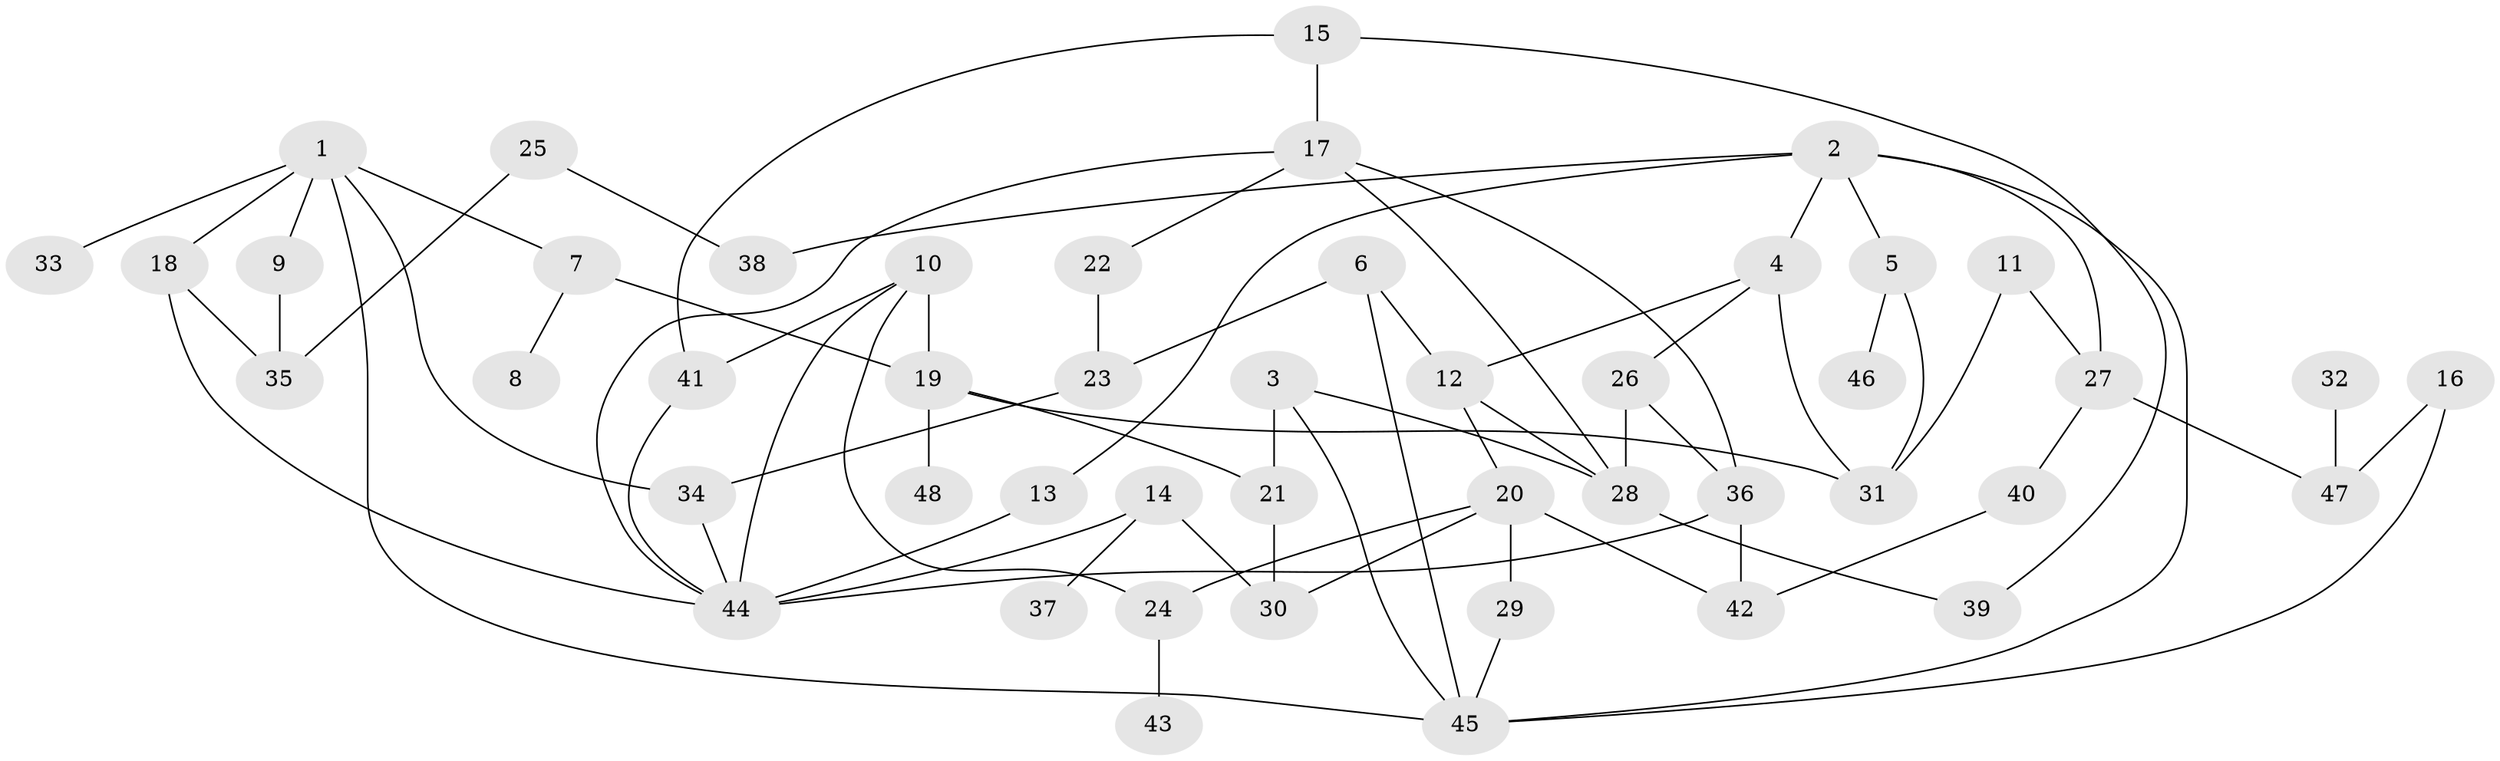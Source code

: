// original degree distribution, {6: 0.020833333333333332, 8: 0.010416666666666666, 3: 0.21875, 4: 0.125, 2: 0.3020833333333333, 5: 0.041666666666666664, 9: 0.010416666666666666, 1: 0.2708333333333333}
// Generated by graph-tools (version 1.1) at 2025/01/03/09/25 03:01:03]
// undirected, 48 vertices, 74 edges
graph export_dot {
graph [start="1"]
  node [color=gray90,style=filled];
  1;
  2;
  3;
  4;
  5;
  6;
  7;
  8;
  9;
  10;
  11;
  12;
  13;
  14;
  15;
  16;
  17;
  18;
  19;
  20;
  21;
  22;
  23;
  24;
  25;
  26;
  27;
  28;
  29;
  30;
  31;
  32;
  33;
  34;
  35;
  36;
  37;
  38;
  39;
  40;
  41;
  42;
  43;
  44;
  45;
  46;
  47;
  48;
  1 -- 7 [weight=1.0];
  1 -- 9 [weight=1.0];
  1 -- 18 [weight=1.0];
  1 -- 33 [weight=1.0];
  1 -- 34 [weight=1.0];
  1 -- 45 [weight=1.0];
  2 -- 4 [weight=1.0];
  2 -- 5 [weight=1.0];
  2 -- 13 [weight=1.0];
  2 -- 27 [weight=1.0];
  2 -- 38 [weight=1.0];
  2 -- 45 [weight=1.0];
  3 -- 21 [weight=1.0];
  3 -- 28 [weight=1.0];
  3 -- 45 [weight=1.0];
  4 -- 12 [weight=1.0];
  4 -- 26 [weight=1.0];
  4 -- 31 [weight=1.0];
  5 -- 31 [weight=1.0];
  5 -- 46 [weight=1.0];
  6 -- 12 [weight=1.0];
  6 -- 23 [weight=1.0];
  6 -- 45 [weight=1.0];
  7 -- 8 [weight=1.0];
  7 -- 19 [weight=1.0];
  9 -- 35 [weight=1.0];
  10 -- 19 [weight=1.0];
  10 -- 24 [weight=1.0];
  10 -- 41 [weight=1.0];
  10 -- 44 [weight=1.0];
  11 -- 27 [weight=1.0];
  11 -- 31 [weight=1.0];
  12 -- 20 [weight=1.0];
  12 -- 28 [weight=1.0];
  13 -- 44 [weight=1.0];
  14 -- 30 [weight=1.0];
  14 -- 37 [weight=1.0];
  14 -- 44 [weight=1.0];
  15 -- 17 [weight=1.0];
  15 -- 39 [weight=1.0];
  15 -- 41 [weight=1.0];
  16 -- 45 [weight=1.0];
  16 -- 47 [weight=1.0];
  17 -- 22 [weight=1.0];
  17 -- 28 [weight=1.0];
  17 -- 36 [weight=1.0];
  17 -- 44 [weight=1.0];
  18 -- 35 [weight=1.0];
  18 -- 44 [weight=1.0];
  19 -- 21 [weight=1.0];
  19 -- 31 [weight=1.0];
  19 -- 48 [weight=1.0];
  20 -- 24 [weight=1.0];
  20 -- 29 [weight=1.0];
  20 -- 30 [weight=1.0];
  20 -- 42 [weight=1.0];
  21 -- 30 [weight=1.0];
  22 -- 23 [weight=1.0];
  23 -- 34 [weight=1.0];
  24 -- 43 [weight=1.0];
  25 -- 35 [weight=1.0];
  25 -- 38 [weight=1.0];
  26 -- 28 [weight=1.0];
  26 -- 36 [weight=1.0];
  27 -- 40 [weight=1.0];
  27 -- 47 [weight=1.0];
  28 -- 39 [weight=1.0];
  29 -- 45 [weight=1.0];
  32 -- 47 [weight=1.0];
  34 -- 44 [weight=1.0];
  36 -- 42 [weight=1.0];
  36 -- 44 [weight=1.0];
  40 -- 42 [weight=1.0];
  41 -- 44 [weight=1.0];
}
